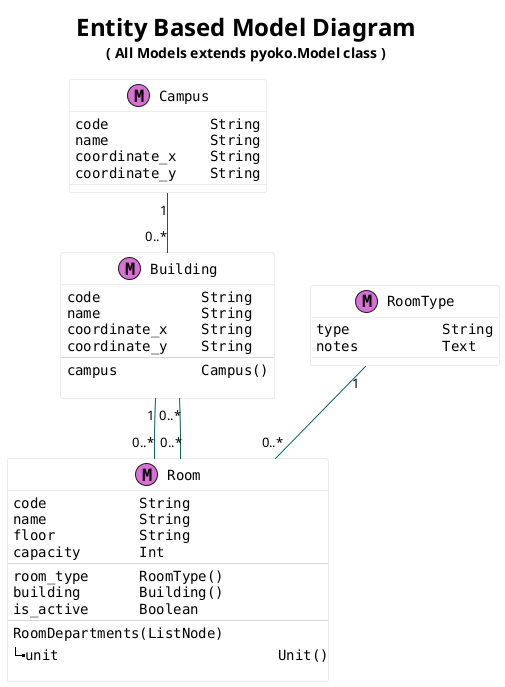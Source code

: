 @startuml

skinparam classAttributeFontName Monospaced
skinparam classBackgroundColor #FFFFFF
skinparam classBorderColor #D8D8D8
skinparam packageBorderColor #BDBDBD
skinparam classArrowColor #0B615E
skinparam shadowing false

'skinparam monochrome true
'skinparam nodesep 100
'skinparam ranksep 100
'note "All <color:black><b> (M)odels</b></color> extend
title
<size:24>Entity Based Model Diagram</size>
( All Models extends <b>pyoko.Model</b> class )
endtitle
'legend left
'n..*     n or more instances
'n..m    Min n, Max m instances
'endlegend


' field_name            field_type     null blank
'                                      _ = True
'                                      * * = False



class Campus  <<(M,orchid)>> {
code            String
name            String
coordinate_x    String
coordinate_y    String

}

class Building  <<(M,orchid)>> {
code            String
name            String
coordinate_x    String
coordinate_y    String
--
campus          Campus()

}

class RoomType <<(M,orchid)>> {
type           String
notes          Text

}

class Room  <<(M,orchid)>> {
code           String
name           String
floor          String
capacity       Int
--
room_type      RoomType()
building       Building()
is_active      Boolean
--
RoomDepartments(ListNode)
|_unit                          Unit()

}

Campus   "1" -- "0..*" Building
RoomType "1" -- "0..*" Room
Building "1" -- "0..*" Room
Building "0..*" -- "0..*" Room

@enduml
